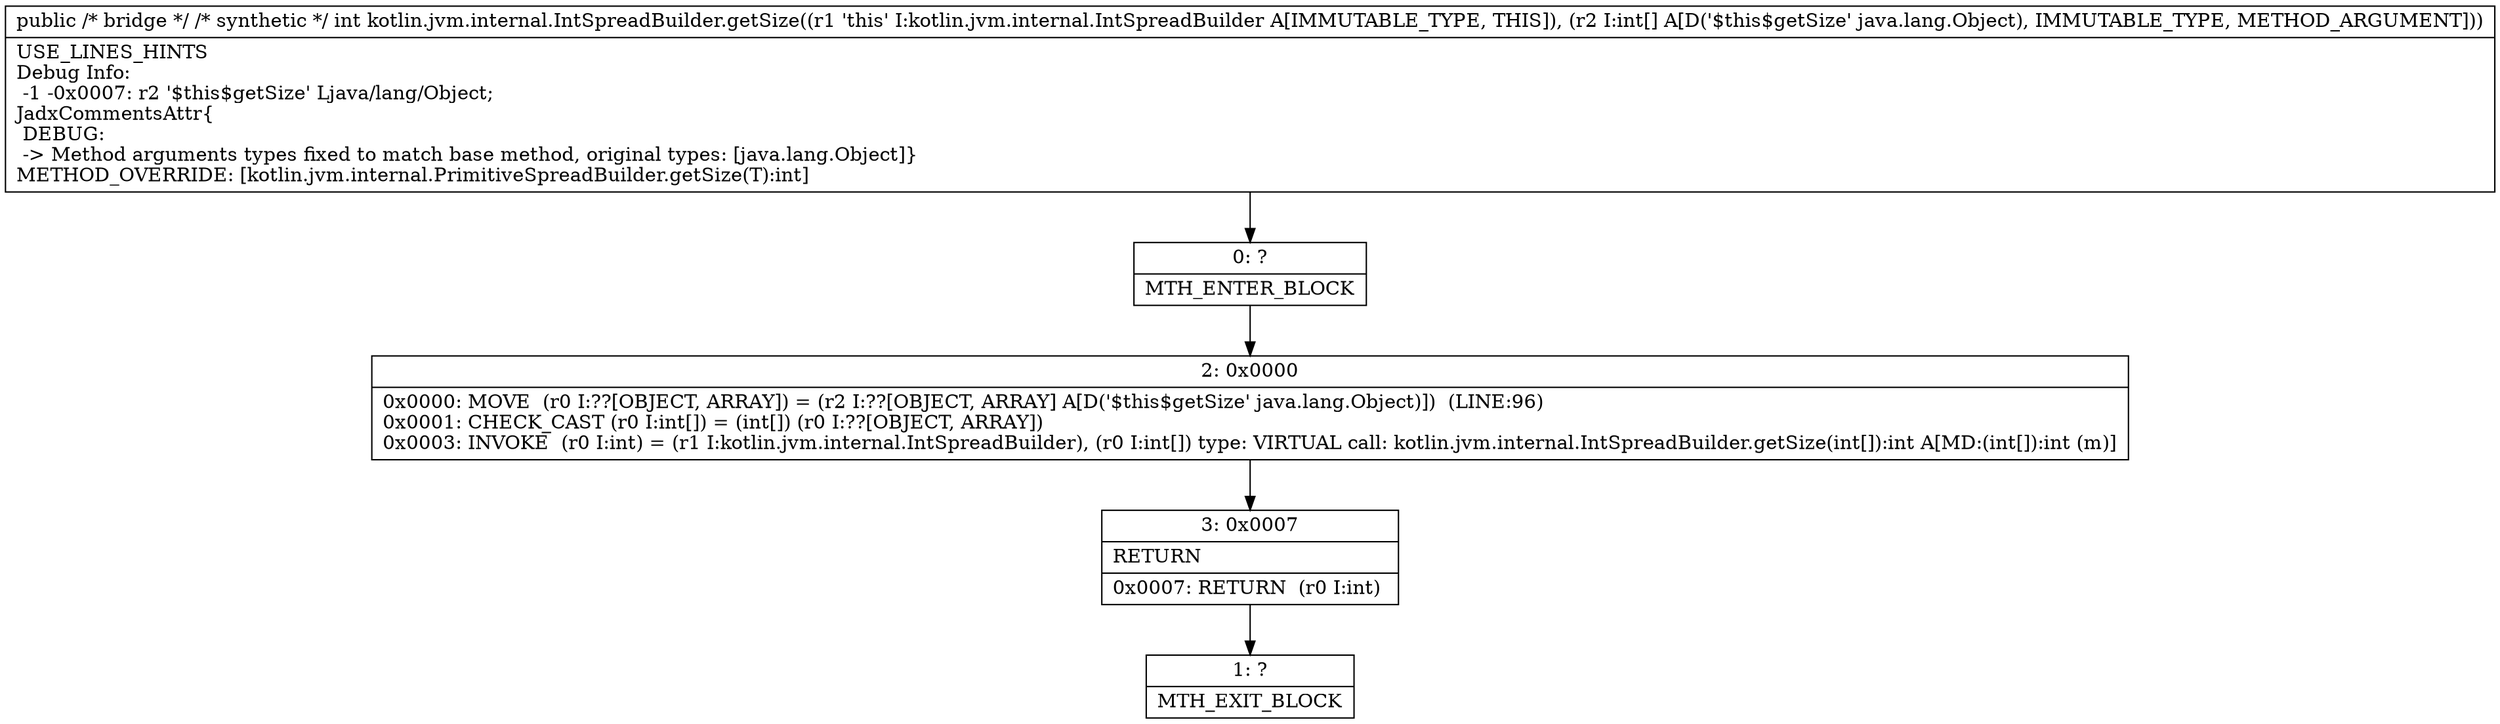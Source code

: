 digraph "CFG forkotlin.jvm.internal.IntSpreadBuilder.getSize(Ljava\/lang\/Object;)I" {
Node_0 [shape=record,label="{0\:\ ?|MTH_ENTER_BLOCK\l}"];
Node_2 [shape=record,label="{2\:\ 0x0000|0x0000: MOVE  (r0 I:??[OBJECT, ARRAY]) = (r2 I:??[OBJECT, ARRAY] A[D('$this$getSize' java.lang.Object)])  (LINE:96)\l0x0001: CHECK_CAST (r0 I:int[]) = (int[]) (r0 I:??[OBJECT, ARRAY]) \l0x0003: INVOKE  (r0 I:int) = (r1 I:kotlin.jvm.internal.IntSpreadBuilder), (r0 I:int[]) type: VIRTUAL call: kotlin.jvm.internal.IntSpreadBuilder.getSize(int[]):int A[MD:(int[]):int (m)]\l}"];
Node_3 [shape=record,label="{3\:\ 0x0007|RETURN\l|0x0007: RETURN  (r0 I:int) \l}"];
Node_1 [shape=record,label="{1\:\ ?|MTH_EXIT_BLOCK\l}"];
MethodNode[shape=record,label="{public \/* bridge *\/ \/* synthetic *\/ int kotlin.jvm.internal.IntSpreadBuilder.getSize((r1 'this' I:kotlin.jvm.internal.IntSpreadBuilder A[IMMUTABLE_TYPE, THIS]), (r2 I:int[] A[D('$this$getSize' java.lang.Object), IMMUTABLE_TYPE, METHOD_ARGUMENT]))  | USE_LINES_HINTS\lDebug Info:\l  \-1 \-0x0007: r2 '$this$getSize' Ljava\/lang\/Object;\lJadxCommentsAttr\{\l DEBUG: \l \-\> Method arguments types fixed to match base method, original types: [java.lang.Object]\}\lMETHOD_OVERRIDE: [kotlin.jvm.internal.PrimitiveSpreadBuilder.getSize(T):int]\l}"];
MethodNode -> Node_0;Node_0 -> Node_2;
Node_2 -> Node_3;
Node_3 -> Node_1;
}

